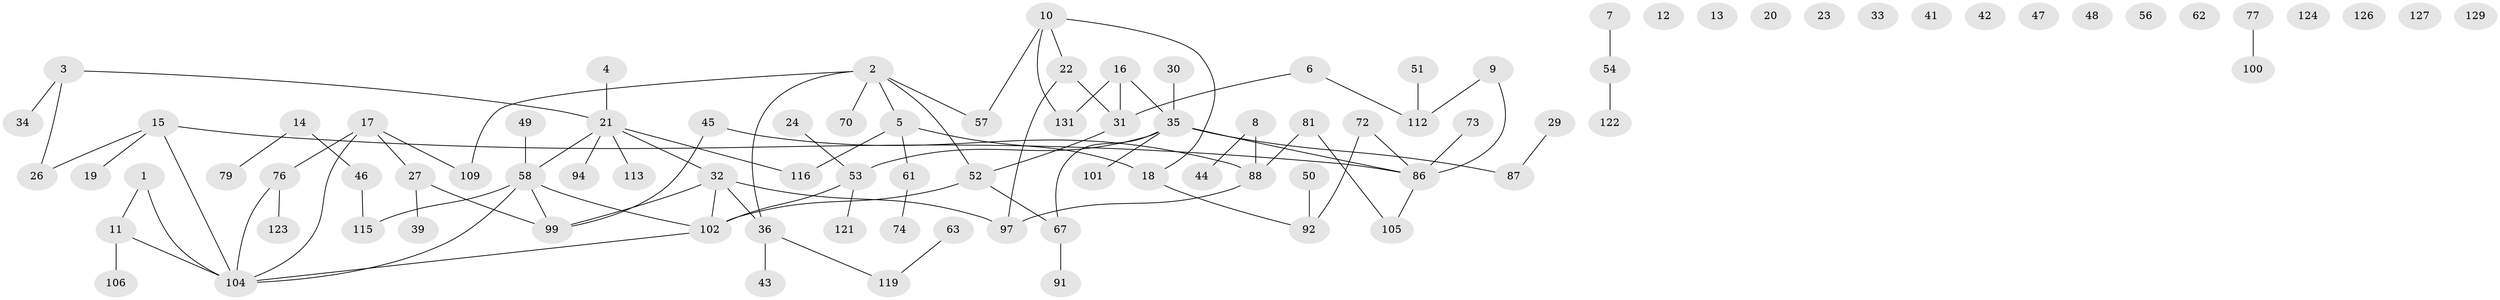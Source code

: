 // original degree distribution, {3: 0.19402985074626866, 6: 0.014925373134328358, 1: 0.3283582089552239, 4: 0.07462686567164178, 2: 0.2537313432835821, 0: 0.08955223880597014, 5: 0.03731343283582089, 7: 0.007462686567164179}
// Generated by graph-tools (version 1.1) at 2025/41/03/06/25 10:41:21]
// undirected, 92 vertices, 95 edges
graph export_dot {
graph [start="1"]
  node [color=gray90,style=filled];
  1 [super="+59"];
  2 [super="+55"];
  3 [super="+25"];
  4;
  5 [super="+40"];
  6 [super="+66"];
  7;
  8 [super="+65"];
  9 [super="+130"];
  10 [super="+120"];
  11;
  12;
  13 [super="+60"];
  14 [super="+90"];
  15 [super="+71"];
  16 [super="+68"];
  17 [super="+103"];
  18;
  19;
  20;
  21 [super="+28"];
  22 [super="+69"];
  23;
  24;
  26;
  27 [super="+107"];
  29 [super="+38"];
  30 [super="+37"];
  31;
  32 [super="+93"];
  33;
  34 [super="+80"];
  35 [super="+75"];
  36 [super="+95"];
  39 [super="+108"];
  41;
  42;
  43 [super="+64"];
  44;
  45;
  46;
  47;
  48 [super="+78"];
  49;
  50;
  51;
  52;
  53 [super="+89"];
  54 [super="+82"];
  56;
  57 [super="+134"];
  58 [super="+83"];
  61;
  62;
  63;
  67 [super="+84"];
  70;
  72;
  73;
  74;
  76 [super="+85"];
  77;
  79;
  81;
  86 [super="+114"];
  87 [super="+96"];
  88 [super="+117"];
  91;
  92 [super="+118"];
  94;
  97 [super="+98"];
  99 [super="+111"];
  100;
  101;
  102 [super="+125"];
  104 [super="+110"];
  105;
  106;
  109;
  112;
  113;
  115 [super="+132"];
  116 [super="+128"];
  119;
  121;
  122;
  123;
  124 [super="+133"];
  126;
  127;
  129;
  131;
  1 -- 11;
  1 -- 104;
  2 -- 70;
  2 -- 109;
  2 -- 5;
  2 -- 52;
  2 -- 36;
  2 -- 57;
  3 -- 34;
  3 -- 21;
  3 -- 26;
  4 -- 21;
  5 -- 18;
  5 -- 61;
  5 -- 116;
  6 -- 31;
  6 -- 112;
  7 -- 54;
  8 -- 44;
  8 -- 88;
  9 -- 86;
  9 -- 112;
  10 -- 57;
  10 -- 131;
  10 -- 18;
  10 -- 22;
  11 -- 104;
  11 -- 106;
  14 -- 79;
  14 -- 46;
  15 -- 19;
  15 -- 26;
  15 -- 104;
  15 -- 86;
  16 -- 35;
  16 -- 131;
  16 -- 31;
  17 -- 109;
  17 -- 76;
  17 -- 104;
  17 -- 27;
  18 -- 92;
  21 -- 94;
  21 -- 113;
  21 -- 58;
  21 -- 32;
  21 -- 116;
  22 -- 31;
  22 -- 97;
  24 -- 53;
  27 -- 99;
  27 -- 39;
  29 -- 87;
  30 -- 35;
  31 -- 52;
  32 -- 102;
  32 -- 36;
  32 -- 99;
  32 -- 97;
  35 -- 101;
  35 -- 86;
  35 -- 53;
  35 -- 67;
  35 -- 87;
  36 -- 43;
  36 -- 119;
  45 -- 99;
  45 -- 88;
  46 -- 115;
  49 -- 58;
  50 -- 92;
  51 -- 112;
  52 -- 67;
  52 -- 102;
  53 -- 121;
  53 -- 102;
  54 -- 122;
  58 -- 99;
  58 -- 104;
  58 -- 115;
  58 -- 102;
  61 -- 74;
  63 -- 119;
  67 -- 91;
  72 -- 86;
  72 -- 92;
  73 -- 86;
  76 -- 104;
  76 -- 123;
  77 -- 100;
  81 -- 105;
  81 -- 88;
  86 -- 105;
  88 -- 97;
  102 -- 104;
}
